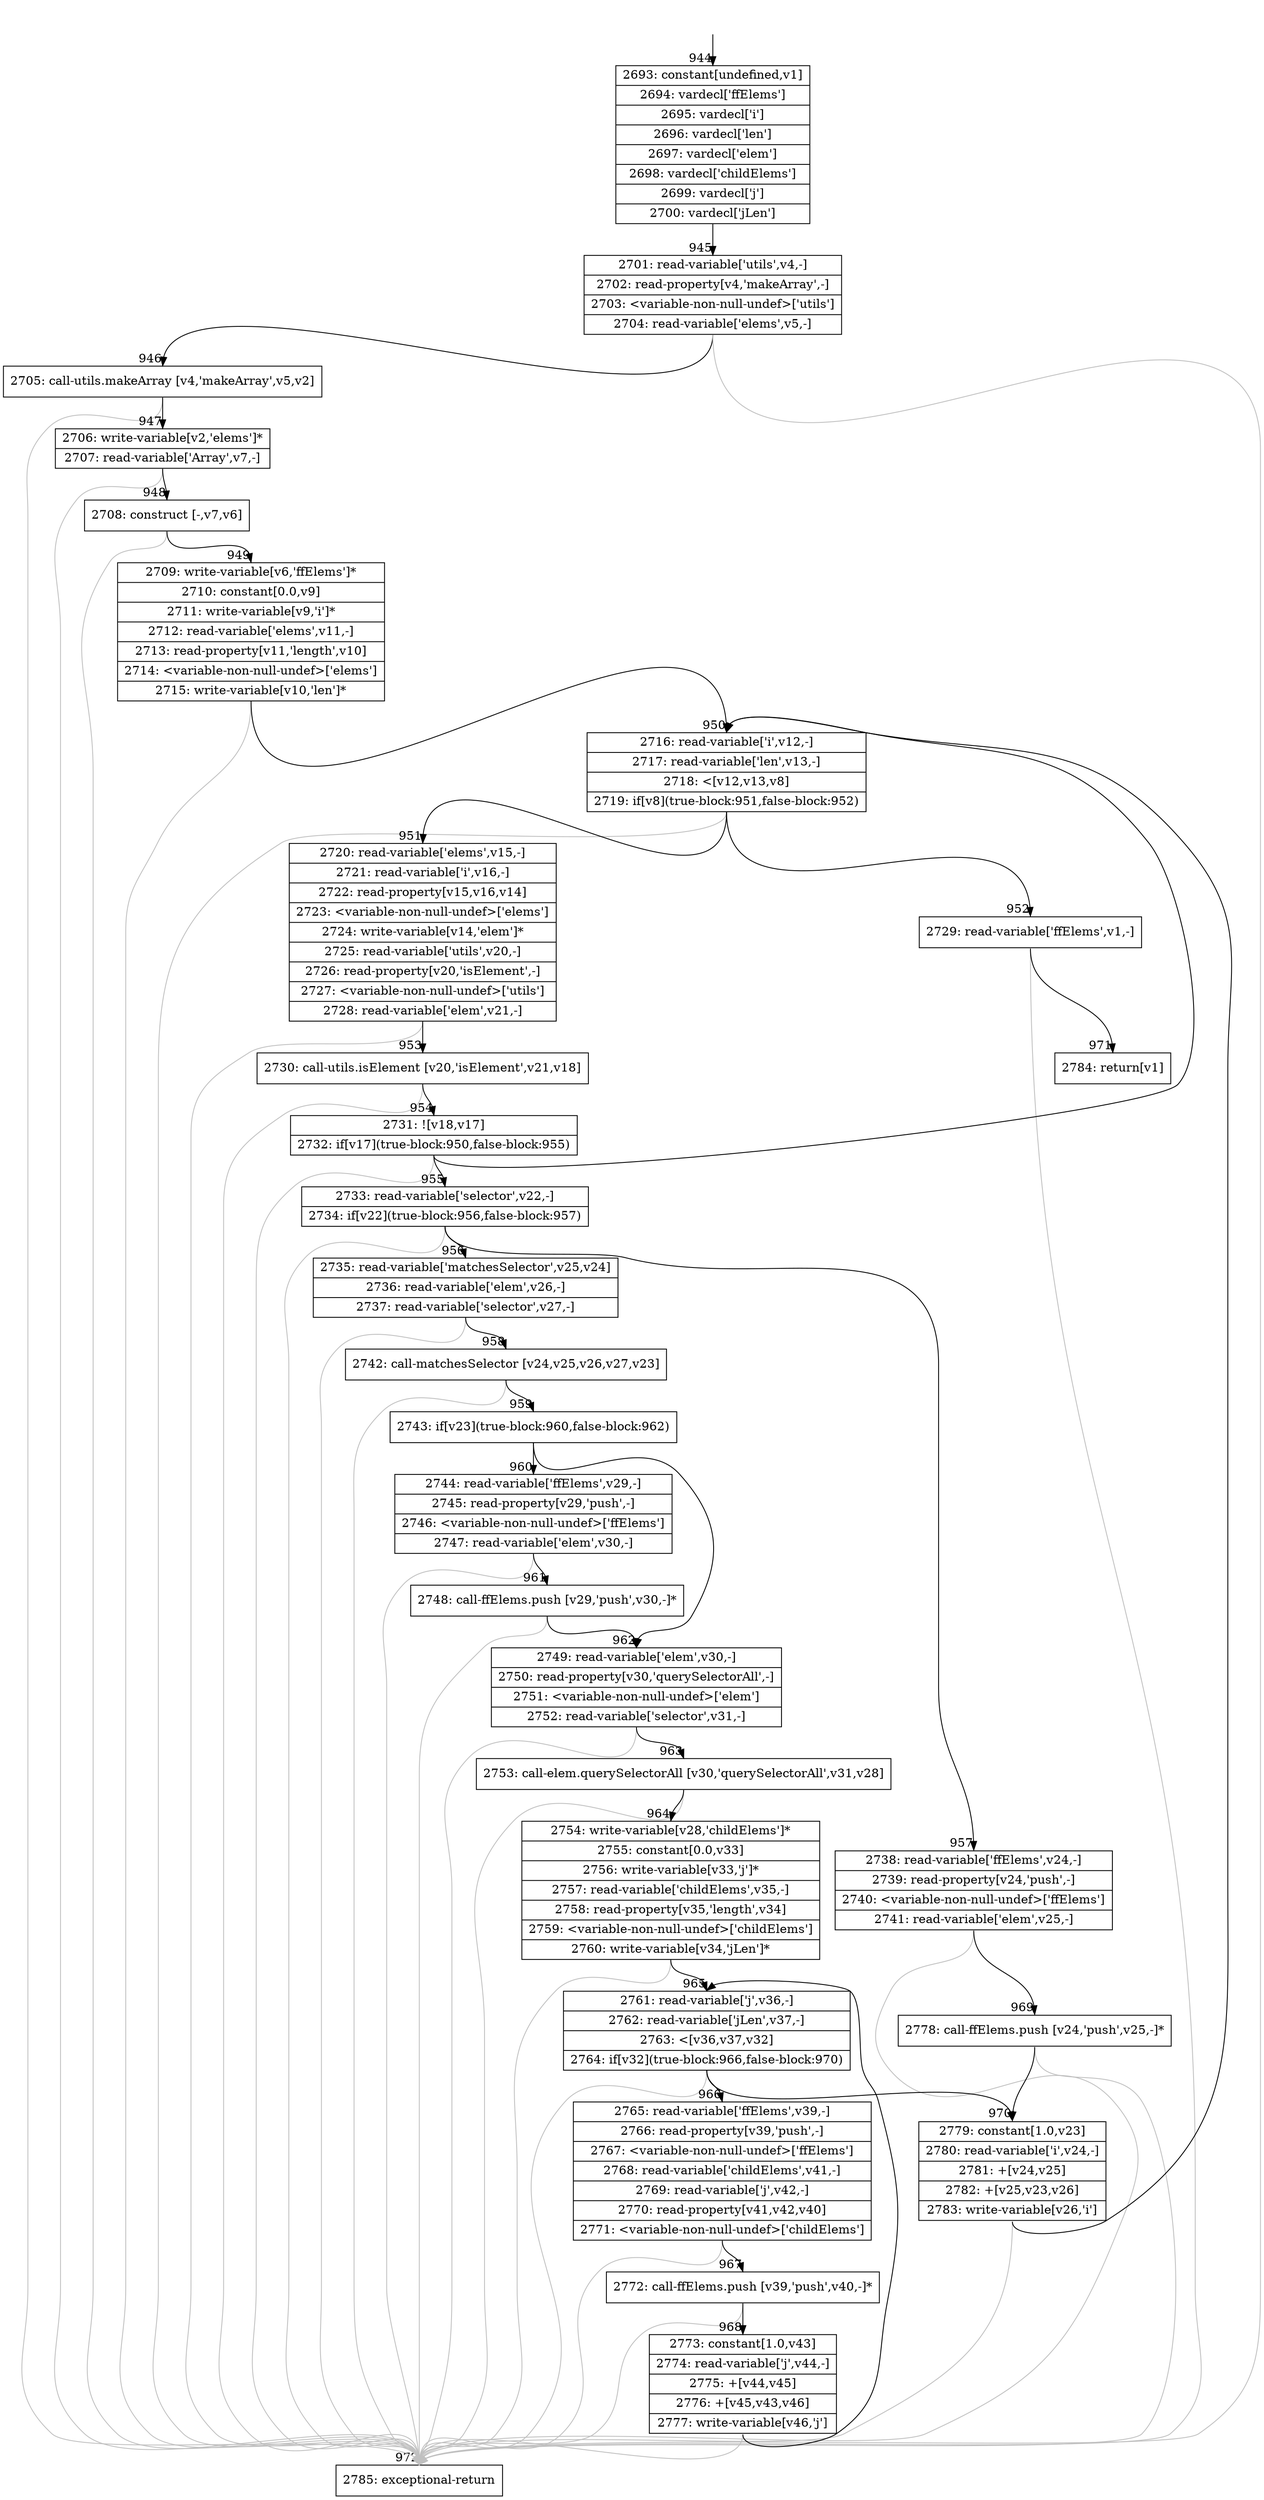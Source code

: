 digraph {
rankdir="TD"
BB_entry90[shape=none,label=""];
BB_entry90 -> BB944 [tailport=s, headport=n, headlabel="    944"]
BB944 [shape=record label="{2693: constant[undefined,v1]|2694: vardecl['ffElems']|2695: vardecl['i']|2696: vardecl['len']|2697: vardecl['elem']|2698: vardecl['childElems']|2699: vardecl['j']|2700: vardecl['jLen']}" ] 
BB944 -> BB945 [tailport=s, headport=n, headlabel="      945"]
BB945 [shape=record label="{2701: read-variable['utils',v4,-]|2702: read-property[v4,'makeArray',-]|2703: \<variable-non-null-undef\>['utils']|2704: read-variable['elems',v5,-]}" ] 
BB945 -> BB946 [tailport=s, headport=n, headlabel="      946"]
BB945 -> BB972 [tailport=s, headport=n, color=gray, headlabel="      972"]
BB946 [shape=record label="{2705: call-utils.makeArray [v4,'makeArray',v5,v2]}" ] 
BB946 -> BB947 [tailport=s, headport=n, headlabel="      947"]
BB946 -> BB972 [tailport=s, headport=n, color=gray]
BB947 [shape=record label="{2706: write-variable[v2,'elems']*|2707: read-variable['Array',v7,-]}" ] 
BB947 -> BB948 [tailport=s, headport=n, headlabel="      948"]
BB947 -> BB972 [tailport=s, headport=n, color=gray]
BB948 [shape=record label="{2708: construct [-,v7,v6]}" ] 
BB948 -> BB949 [tailport=s, headport=n, headlabel="      949"]
BB948 -> BB972 [tailport=s, headport=n, color=gray]
BB949 [shape=record label="{2709: write-variable[v6,'ffElems']*|2710: constant[0.0,v9]|2711: write-variable[v9,'i']*|2712: read-variable['elems',v11,-]|2713: read-property[v11,'length',v10]|2714: \<variable-non-null-undef\>['elems']|2715: write-variable[v10,'len']*}" ] 
BB949 -> BB950 [tailport=s, headport=n, headlabel="      950"]
BB949 -> BB972 [tailport=s, headport=n, color=gray]
BB950 [shape=record label="{2716: read-variable['i',v12,-]|2717: read-variable['len',v13,-]|2718: \<[v12,v13,v8]|2719: if[v8](true-block:951,false-block:952)}" ] 
BB950 -> BB951 [tailport=s, headport=n, headlabel="      951"]
BB950 -> BB952 [tailport=s, headport=n, headlabel="      952"]
BB950 -> BB972 [tailport=s, headport=n, color=gray]
BB951 [shape=record label="{2720: read-variable['elems',v15,-]|2721: read-variable['i',v16,-]|2722: read-property[v15,v16,v14]|2723: \<variable-non-null-undef\>['elems']|2724: write-variable[v14,'elem']*|2725: read-variable['utils',v20,-]|2726: read-property[v20,'isElement',-]|2727: \<variable-non-null-undef\>['utils']|2728: read-variable['elem',v21,-]}" ] 
BB951 -> BB953 [tailport=s, headport=n, headlabel="      953"]
BB951 -> BB972 [tailport=s, headport=n, color=gray]
BB952 [shape=record label="{2729: read-variable['ffElems',v1,-]}" ] 
BB952 -> BB971 [tailport=s, headport=n, headlabel="      971"]
BB952 -> BB972 [tailport=s, headport=n, color=gray]
BB953 [shape=record label="{2730: call-utils.isElement [v20,'isElement',v21,v18]}" ] 
BB953 -> BB954 [tailport=s, headport=n, headlabel="      954"]
BB953 -> BB972 [tailport=s, headport=n, color=gray]
BB954 [shape=record label="{2731: ![v18,v17]|2732: if[v17](true-block:950,false-block:955)}" ] 
BB954 -> BB950 [tailport=s, headport=n]
BB954 -> BB955 [tailport=s, headport=n, headlabel="      955"]
BB954 -> BB972 [tailport=s, headport=n, color=gray]
BB955 [shape=record label="{2733: read-variable['selector',v22,-]|2734: if[v22](true-block:956,false-block:957)}" ] 
BB955 -> BB956 [tailport=s, headport=n, headlabel="      956"]
BB955 -> BB957 [tailport=s, headport=n, headlabel="      957"]
BB955 -> BB972 [tailport=s, headport=n, color=gray]
BB956 [shape=record label="{2735: read-variable['matchesSelector',v25,v24]|2736: read-variable['elem',v26,-]|2737: read-variable['selector',v27,-]}" ] 
BB956 -> BB958 [tailport=s, headport=n, headlabel="      958"]
BB956 -> BB972 [tailport=s, headport=n, color=gray]
BB957 [shape=record label="{2738: read-variable['ffElems',v24,-]|2739: read-property[v24,'push',-]|2740: \<variable-non-null-undef\>['ffElems']|2741: read-variable['elem',v25,-]}" ] 
BB957 -> BB969 [tailport=s, headport=n, headlabel="      969"]
BB957 -> BB972 [tailport=s, headport=n, color=gray]
BB958 [shape=record label="{2742: call-matchesSelector [v24,v25,v26,v27,v23]}" ] 
BB958 -> BB959 [tailport=s, headport=n, headlabel="      959"]
BB958 -> BB972 [tailport=s, headport=n, color=gray]
BB959 [shape=record label="{2743: if[v23](true-block:960,false-block:962)}" ] 
BB959 -> BB960 [tailport=s, headport=n, headlabel="      960"]
BB959 -> BB962 [tailport=s, headport=n, headlabel="      962"]
BB960 [shape=record label="{2744: read-variable['ffElems',v29,-]|2745: read-property[v29,'push',-]|2746: \<variable-non-null-undef\>['ffElems']|2747: read-variable['elem',v30,-]}" ] 
BB960 -> BB961 [tailport=s, headport=n, headlabel="      961"]
BB960 -> BB972 [tailport=s, headport=n, color=gray]
BB961 [shape=record label="{2748: call-ffElems.push [v29,'push',v30,-]*}" ] 
BB961 -> BB962 [tailport=s, headport=n]
BB961 -> BB972 [tailport=s, headport=n, color=gray]
BB962 [shape=record label="{2749: read-variable['elem',v30,-]|2750: read-property[v30,'querySelectorAll',-]|2751: \<variable-non-null-undef\>['elem']|2752: read-variable['selector',v31,-]}" ] 
BB962 -> BB963 [tailport=s, headport=n, headlabel="      963"]
BB962 -> BB972 [tailport=s, headport=n, color=gray]
BB963 [shape=record label="{2753: call-elem.querySelectorAll [v30,'querySelectorAll',v31,v28]}" ] 
BB963 -> BB964 [tailport=s, headport=n, headlabel="      964"]
BB963 -> BB972 [tailport=s, headport=n, color=gray]
BB964 [shape=record label="{2754: write-variable[v28,'childElems']*|2755: constant[0.0,v33]|2756: write-variable[v33,'j']*|2757: read-variable['childElems',v35,-]|2758: read-property[v35,'length',v34]|2759: \<variable-non-null-undef\>['childElems']|2760: write-variable[v34,'jLen']*}" ] 
BB964 -> BB965 [tailport=s, headport=n, headlabel="      965"]
BB964 -> BB972 [tailport=s, headport=n, color=gray]
BB965 [shape=record label="{2761: read-variable['j',v36,-]|2762: read-variable['jLen',v37,-]|2763: \<[v36,v37,v32]|2764: if[v32](true-block:966,false-block:970)}" ] 
BB965 -> BB966 [tailport=s, headport=n, headlabel="      966"]
BB965 -> BB970 [tailport=s, headport=n, headlabel="      970"]
BB965 -> BB972 [tailport=s, headport=n, color=gray]
BB966 [shape=record label="{2765: read-variable['ffElems',v39,-]|2766: read-property[v39,'push',-]|2767: \<variable-non-null-undef\>['ffElems']|2768: read-variable['childElems',v41,-]|2769: read-variable['j',v42,-]|2770: read-property[v41,v42,v40]|2771: \<variable-non-null-undef\>['childElems']}" ] 
BB966 -> BB967 [tailport=s, headport=n, headlabel="      967"]
BB966 -> BB972 [tailport=s, headport=n, color=gray]
BB967 [shape=record label="{2772: call-ffElems.push [v39,'push',v40,-]*}" ] 
BB967 -> BB968 [tailport=s, headport=n, headlabel="      968"]
BB967 -> BB972 [tailport=s, headport=n, color=gray]
BB968 [shape=record label="{2773: constant[1.0,v43]|2774: read-variable['j',v44,-]|2775: +[v44,v45]|2776: +[v45,v43,v46]|2777: write-variable[v46,'j']}" ] 
BB968 -> BB965 [tailport=s, headport=n]
BB968 -> BB972 [tailport=s, headport=n, color=gray]
BB969 [shape=record label="{2778: call-ffElems.push [v24,'push',v25,-]*}" ] 
BB969 -> BB970 [tailport=s, headport=n]
BB969 -> BB972 [tailport=s, headport=n, color=gray]
BB970 [shape=record label="{2779: constant[1.0,v23]|2780: read-variable['i',v24,-]|2781: +[v24,v25]|2782: +[v25,v23,v26]|2783: write-variable[v26,'i']}" ] 
BB970 -> BB950 [tailport=s, headport=n]
BB970 -> BB972 [tailport=s, headport=n, color=gray]
BB971 [shape=record label="{2784: return[v1]}" ] 
BB972 [shape=record label="{2785: exceptional-return}" ] 
//#$~ 1394
}
